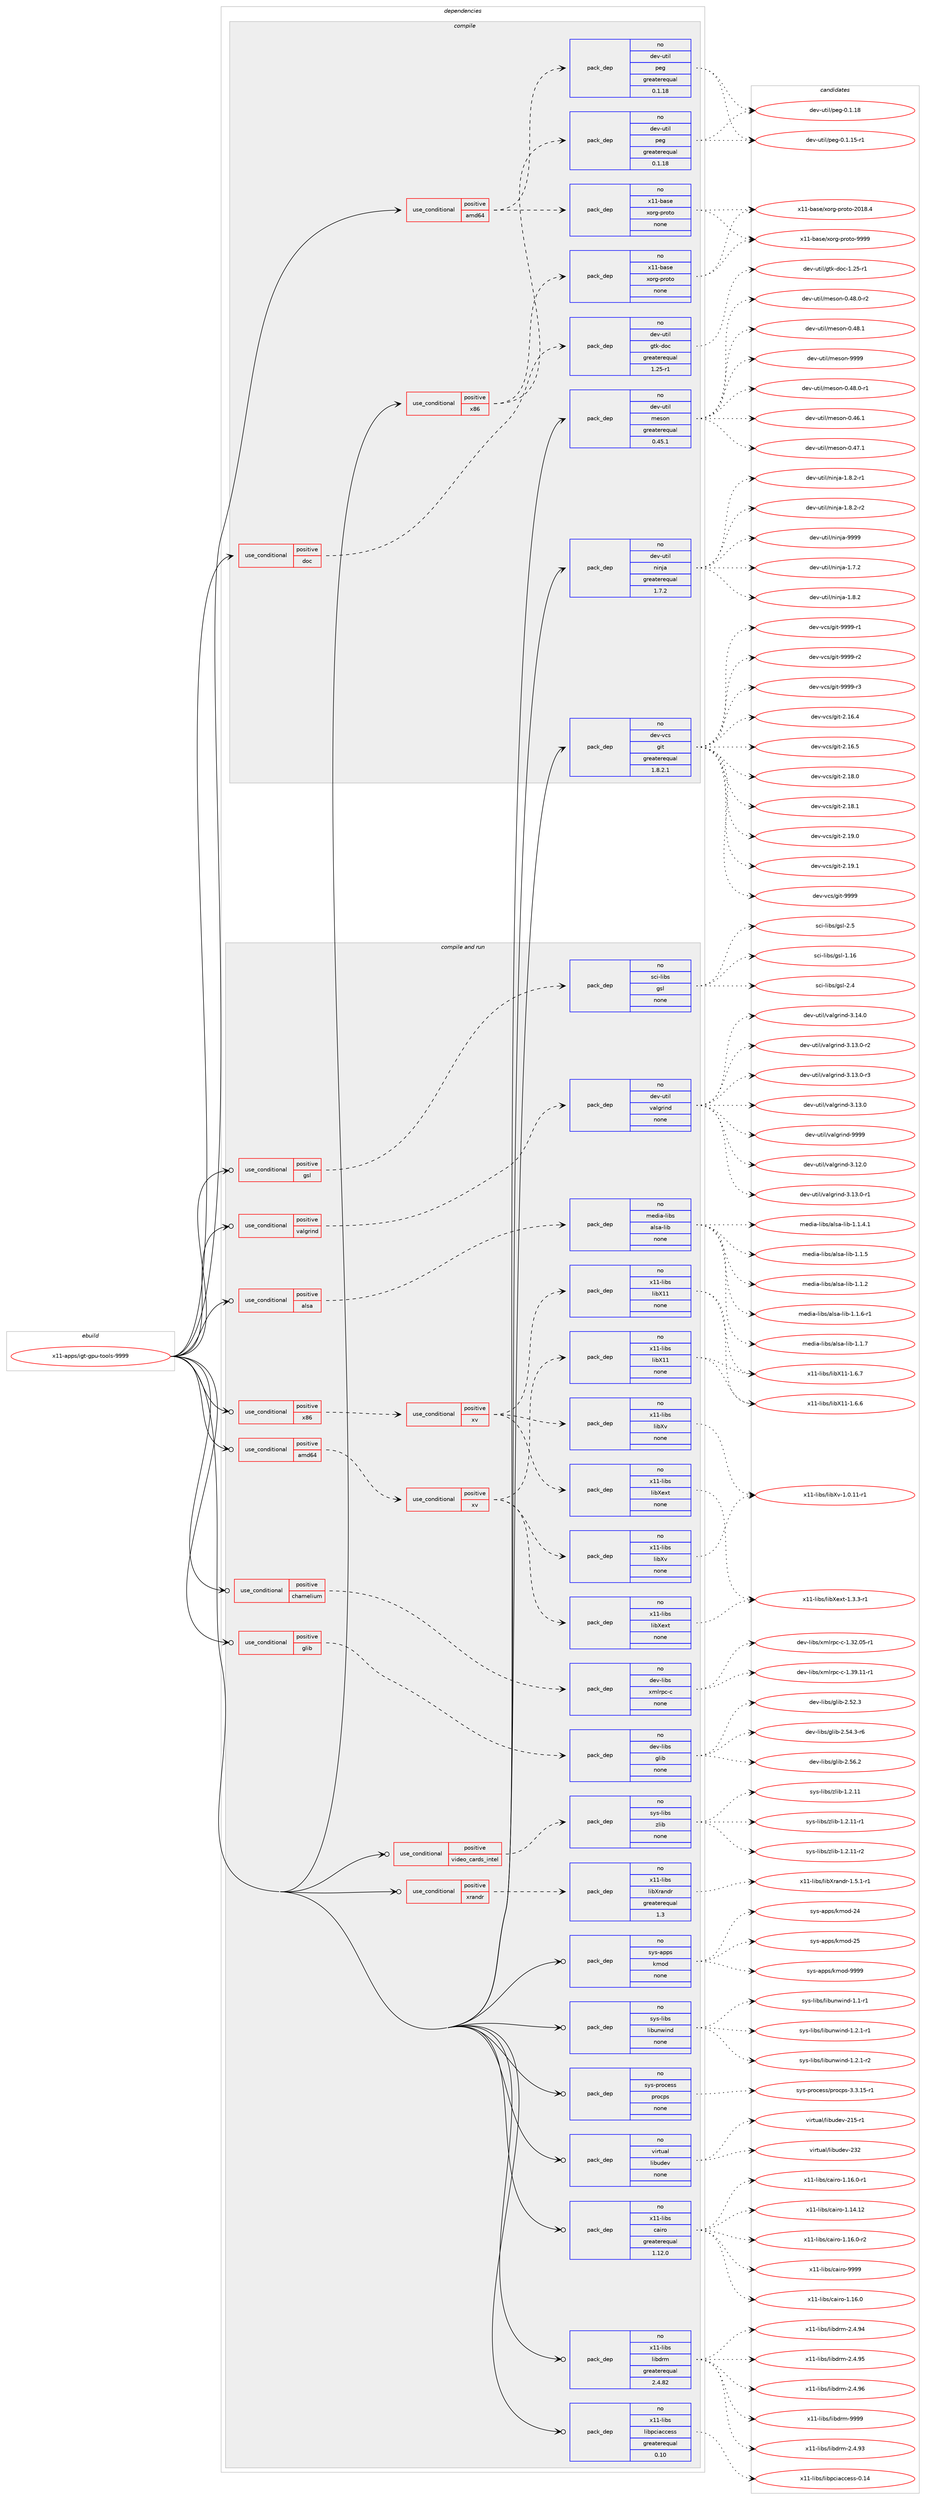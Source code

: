 digraph prolog {

# *************
# Graph options
# *************

newrank=true;
concentrate=true;
compound=true;
graph [rankdir=LR,fontname=Helvetica,fontsize=10,ranksep=1.5];#, ranksep=2.5, nodesep=0.2];
edge  [arrowhead=vee];
node  [fontname=Helvetica,fontsize=10];

# **********
# The ebuild
# **********

subgraph cluster_leftcol {
color=gray;
rank=same;
label=<<i>ebuild</i>>;
id [label="x11-apps/igt-gpu-tools-9999", color=red, width=4, href="../x11-apps/igt-gpu-tools-9999.svg"];
}

# ****************
# The dependencies
# ****************

subgraph cluster_midcol {
color=gray;
label=<<i>dependencies</i>>;
subgraph cluster_compile {
fillcolor="#eeeeee";
style=filled;
label=<<i>compile</i>>;
subgraph cond1971 {
dependency10007 [label=<<TABLE BORDER="0" CELLBORDER="1" CELLSPACING="0" CELLPADDING="4"><TR><TD ROWSPAN="3" CELLPADDING="10">use_conditional</TD></TR><TR><TD>positive</TD></TR><TR><TD>amd64</TD></TR></TABLE>>, shape=none, color=red];
subgraph pack7802 {
dependency10008 [label=<<TABLE BORDER="0" CELLBORDER="1" CELLSPACING="0" CELLPADDING="4" WIDTH="220"><TR><TD ROWSPAN="6" CELLPADDING="30">pack_dep</TD></TR><TR><TD WIDTH="110">no</TD></TR><TR><TD>x11-base</TD></TR><TR><TD>xorg-proto</TD></TR><TR><TD>none</TD></TR><TR><TD></TD></TR></TABLE>>, shape=none, color=blue];
}
dependency10007:e -> dependency10008:w [weight=20,style="dashed",arrowhead="vee"];
subgraph pack7803 {
dependency10009 [label=<<TABLE BORDER="0" CELLBORDER="1" CELLSPACING="0" CELLPADDING="4" WIDTH="220"><TR><TD ROWSPAN="6" CELLPADDING="30">pack_dep</TD></TR><TR><TD WIDTH="110">no</TD></TR><TR><TD>dev-util</TD></TR><TR><TD>peg</TD></TR><TR><TD>greaterequal</TD></TR><TR><TD>0.1.18</TD></TR></TABLE>>, shape=none, color=blue];
}
dependency10007:e -> dependency10009:w [weight=20,style="dashed",arrowhead="vee"];
}
id:e -> dependency10007:w [weight=20,style="solid",arrowhead="vee"];
subgraph cond1972 {
dependency10010 [label=<<TABLE BORDER="0" CELLBORDER="1" CELLSPACING="0" CELLPADDING="4"><TR><TD ROWSPAN="3" CELLPADDING="10">use_conditional</TD></TR><TR><TD>positive</TD></TR><TR><TD>doc</TD></TR></TABLE>>, shape=none, color=red];
subgraph pack7804 {
dependency10011 [label=<<TABLE BORDER="0" CELLBORDER="1" CELLSPACING="0" CELLPADDING="4" WIDTH="220"><TR><TD ROWSPAN="6" CELLPADDING="30">pack_dep</TD></TR><TR><TD WIDTH="110">no</TD></TR><TR><TD>dev-util</TD></TR><TR><TD>gtk-doc</TD></TR><TR><TD>greaterequal</TD></TR><TR><TD>1.25-r1</TD></TR></TABLE>>, shape=none, color=blue];
}
dependency10010:e -> dependency10011:w [weight=20,style="dashed",arrowhead="vee"];
}
id:e -> dependency10010:w [weight=20,style="solid",arrowhead="vee"];
subgraph cond1973 {
dependency10012 [label=<<TABLE BORDER="0" CELLBORDER="1" CELLSPACING="0" CELLPADDING="4"><TR><TD ROWSPAN="3" CELLPADDING="10">use_conditional</TD></TR><TR><TD>positive</TD></TR><TR><TD>x86</TD></TR></TABLE>>, shape=none, color=red];
subgraph pack7805 {
dependency10013 [label=<<TABLE BORDER="0" CELLBORDER="1" CELLSPACING="0" CELLPADDING="4" WIDTH="220"><TR><TD ROWSPAN="6" CELLPADDING="30">pack_dep</TD></TR><TR><TD WIDTH="110">no</TD></TR><TR><TD>x11-base</TD></TR><TR><TD>xorg-proto</TD></TR><TR><TD>none</TD></TR><TR><TD></TD></TR></TABLE>>, shape=none, color=blue];
}
dependency10012:e -> dependency10013:w [weight=20,style="dashed",arrowhead="vee"];
subgraph pack7806 {
dependency10014 [label=<<TABLE BORDER="0" CELLBORDER="1" CELLSPACING="0" CELLPADDING="4" WIDTH="220"><TR><TD ROWSPAN="6" CELLPADDING="30">pack_dep</TD></TR><TR><TD WIDTH="110">no</TD></TR><TR><TD>dev-util</TD></TR><TR><TD>peg</TD></TR><TR><TD>greaterequal</TD></TR><TR><TD>0.1.18</TD></TR></TABLE>>, shape=none, color=blue];
}
dependency10012:e -> dependency10014:w [weight=20,style="dashed",arrowhead="vee"];
}
id:e -> dependency10012:w [weight=20,style="solid",arrowhead="vee"];
subgraph pack7807 {
dependency10015 [label=<<TABLE BORDER="0" CELLBORDER="1" CELLSPACING="0" CELLPADDING="4" WIDTH="220"><TR><TD ROWSPAN="6" CELLPADDING="30">pack_dep</TD></TR><TR><TD WIDTH="110">no</TD></TR><TR><TD>dev-util</TD></TR><TR><TD>meson</TD></TR><TR><TD>greaterequal</TD></TR><TR><TD>0.45.1</TD></TR></TABLE>>, shape=none, color=blue];
}
id:e -> dependency10015:w [weight=20,style="solid",arrowhead="vee"];
subgraph pack7808 {
dependency10016 [label=<<TABLE BORDER="0" CELLBORDER="1" CELLSPACING="0" CELLPADDING="4" WIDTH="220"><TR><TD ROWSPAN="6" CELLPADDING="30">pack_dep</TD></TR><TR><TD WIDTH="110">no</TD></TR><TR><TD>dev-util</TD></TR><TR><TD>ninja</TD></TR><TR><TD>greaterequal</TD></TR><TR><TD>1.7.2</TD></TR></TABLE>>, shape=none, color=blue];
}
id:e -> dependency10016:w [weight=20,style="solid",arrowhead="vee"];
subgraph pack7809 {
dependency10017 [label=<<TABLE BORDER="0" CELLBORDER="1" CELLSPACING="0" CELLPADDING="4" WIDTH="220"><TR><TD ROWSPAN="6" CELLPADDING="30">pack_dep</TD></TR><TR><TD WIDTH="110">no</TD></TR><TR><TD>dev-vcs</TD></TR><TR><TD>git</TD></TR><TR><TD>greaterequal</TD></TR><TR><TD>1.8.2.1</TD></TR></TABLE>>, shape=none, color=blue];
}
id:e -> dependency10017:w [weight=20,style="solid",arrowhead="vee"];
}
subgraph cluster_compileandrun {
fillcolor="#eeeeee";
style=filled;
label=<<i>compile and run</i>>;
subgraph cond1974 {
dependency10018 [label=<<TABLE BORDER="0" CELLBORDER="1" CELLSPACING="0" CELLPADDING="4"><TR><TD ROWSPAN="3" CELLPADDING="10">use_conditional</TD></TR><TR><TD>positive</TD></TR><TR><TD>alsa</TD></TR></TABLE>>, shape=none, color=red];
subgraph pack7810 {
dependency10019 [label=<<TABLE BORDER="0" CELLBORDER="1" CELLSPACING="0" CELLPADDING="4" WIDTH="220"><TR><TD ROWSPAN="6" CELLPADDING="30">pack_dep</TD></TR><TR><TD WIDTH="110">no</TD></TR><TR><TD>media-libs</TD></TR><TR><TD>alsa-lib</TD></TR><TR><TD>none</TD></TR><TR><TD></TD></TR></TABLE>>, shape=none, color=blue];
}
dependency10018:e -> dependency10019:w [weight=20,style="dashed",arrowhead="vee"];
}
id:e -> dependency10018:w [weight=20,style="solid",arrowhead="odotvee"];
subgraph cond1975 {
dependency10020 [label=<<TABLE BORDER="0" CELLBORDER="1" CELLSPACING="0" CELLPADDING="4"><TR><TD ROWSPAN="3" CELLPADDING="10">use_conditional</TD></TR><TR><TD>positive</TD></TR><TR><TD>amd64</TD></TR></TABLE>>, shape=none, color=red];
subgraph cond1976 {
dependency10021 [label=<<TABLE BORDER="0" CELLBORDER="1" CELLSPACING="0" CELLPADDING="4"><TR><TD ROWSPAN="3" CELLPADDING="10">use_conditional</TD></TR><TR><TD>positive</TD></TR><TR><TD>xv</TD></TR></TABLE>>, shape=none, color=red];
subgraph pack7811 {
dependency10022 [label=<<TABLE BORDER="0" CELLBORDER="1" CELLSPACING="0" CELLPADDING="4" WIDTH="220"><TR><TD ROWSPAN="6" CELLPADDING="30">pack_dep</TD></TR><TR><TD WIDTH="110">no</TD></TR><TR><TD>x11-libs</TD></TR><TR><TD>libX11</TD></TR><TR><TD>none</TD></TR><TR><TD></TD></TR></TABLE>>, shape=none, color=blue];
}
dependency10021:e -> dependency10022:w [weight=20,style="dashed",arrowhead="vee"];
subgraph pack7812 {
dependency10023 [label=<<TABLE BORDER="0" CELLBORDER="1" CELLSPACING="0" CELLPADDING="4" WIDTH="220"><TR><TD ROWSPAN="6" CELLPADDING="30">pack_dep</TD></TR><TR><TD WIDTH="110">no</TD></TR><TR><TD>x11-libs</TD></TR><TR><TD>libXext</TD></TR><TR><TD>none</TD></TR><TR><TD></TD></TR></TABLE>>, shape=none, color=blue];
}
dependency10021:e -> dependency10023:w [weight=20,style="dashed",arrowhead="vee"];
subgraph pack7813 {
dependency10024 [label=<<TABLE BORDER="0" CELLBORDER="1" CELLSPACING="0" CELLPADDING="4" WIDTH="220"><TR><TD ROWSPAN="6" CELLPADDING="30">pack_dep</TD></TR><TR><TD WIDTH="110">no</TD></TR><TR><TD>x11-libs</TD></TR><TR><TD>libXv</TD></TR><TR><TD>none</TD></TR><TR><TD></TD></TR></TABLE>>, shape=none, color=blue];
}
dependency10021:e -> dependency10024:w [weight=20,style="dashed",arrowhead="vee"];
}
dependency10020:e -> dependency10021:w [weight=20,style="dashed",arrowhead="vee"];
}
id:e -> dependency10020:w [weight=20,style="solid",arrowhead="odotvee"];
subgraph cond1977 {
dependency10025 [label=<<TABLE BORDER="0" CELLBORDER="1" CELLSPACING="0" CELLPADDING="4"><TR><TD ROWSPAN="3" CELLPADDING="10">use_conditional</TD></TR><TR><TD>positive</TD></TR><TR><TD>chamelium</TD></TR></TABLE>>, shape=none, color=red];
subgraph pack7814 {
dependency10026 [label=<<TABLE BORDER="0" CELLBORDER="1" CELLSPACING="0" CELLPADDING="4" WIDTH="220"><TR><TD ROWSPAN="6" CELLPADDING="30">pack_dep</TD></TR><TR><TD WIDTH="110">no</TD></TR><TR><TD>dev-libs</TD></TR><TR><TD>xmlrpc-c</TD></TR><TR><TD>none</TD></TR><TR><TD></TD></TR></TABLE>>, shape=none, color=blue];
}
dependency10025:e -> dependency10026:w [weight=20,style="dashed",arrowhead="vee"];
}
id:e -> dependency10025:w [weight=20,style="solid",arrowhead="odotvee"];
subgraph cond1978 {
dependency10027 [label=<<TABLE BORDER="0" CELLBORDER="1" CELLSPACING="0" CELLPADDING="4"><TR><TD ROWSPAN="3" CELLPADDING="10">use_conditional</TD></TR><TR><TD>positive</TD></TR><TR><TD>glib</TD></TR></TABLE>>, shape=none, color=red];
subgraph pack7815 {
dependency10028 [label=<<TABLE BORDER="0" CELLBORDER="1" CELLSPACING="0" CELLPADDING="4" WIDTH="220"><TR><TD ROWSPAN="6" CELLPADDING="30">pack_dep</TD></TR><TR><TD WIDTH="110">no</TD></TR><TR><TD>dev-libs</TD></TR><TR><TD>glib</TD></TR><TR><TD>none</TD></TR><TR><TD></TD></TR></TABLE>>, shape=none, color=blue];
}
dependency10027:e -> dependency10028:w [weight=20,style="dashed",arrowhead="vee"];
}
id:e -> dependency10027:w [weight=20,style="solid",arrowhead="odotvee"];
subgraph cond1979 {
dependency10029 [label=<<TABLE BORDER="0" CELLBORDER="1" CELLSPACING="0" CELLPADDING="4"><TR><TD ROWSPAN="3" CELLPADDING="10">use_conditional</TD></TR><TR><TD>positive</TD></TR><TR><TD>gsl</TD></TR></TABLE>>, shape=none, color=red];
subgraph pack7816 {
dependency10030 [label=<<TABLE BORDER="0" CELLBORDER="1" CELLSPACING="0" CELLPADDING="4" WIDTH="220"><TR><TD ROWSPAN="6" CELLPADDING="30">pack_dep</TD></TR><TR><TD WIDTH="110">no</TD></TR><TR><TD>sci-libs</TD></TR><TR><TD>gsl</TD></TR><TR><TD>none</TD></TR><TR><TD></TD></TR></TABLE>>, shape=none, color=blue];
}
dependency10029:e -> dependency10030:w [weight=20,style="dashed",arrowhead="vee"];
}
id:e -> dependency10029:w [weight=20,style="solid",arrowhead="odotvee"];
subgraph cond1980 {
dependency10031 [label=<<TABLE BORDER="0" CELLBORDER="1" CELLSPACING="0" CELLPADDING="4"><TR><TD ROWSPAN="3" CELLPADDING="10">use_conditional</TD></TR><TR><TD>positive</TD></TR><TR><TD>valgrind</TD></TR></TABLE>>, shape=none, color=red];
subgraph pack7817 {
dependency10032 [label=<<TABLE BORDER="0" CELLBORDER="1" CELLSPACING="0" CELLPADDING="4" WIDTH="220"><TR><TD ROWSPAN="6" CELLPADDING="30">pack_dep</TD></TR><TR><TD WIDTH="110">no</TD></TR><TR><TD>dev-util</TD></TR><TR><TD>valgrind</TD></TR><TR><TD>none</TD></TR><TR><TD></TD></TR></TABLE>>, shape=none, color=blue];
}
dependency10031:e -> dependency10032:w [weight=20,style="dashed",arrowhead="vee"];
}
id:e -> dependency10031:w [weight=20,style="solid",arrowhead="odotvee"];
subgraph cond1981 {
dependency10033 [label=<<TABLE BORDER="0" CELLBORDER="1" CELLSPACING="0" CELLPADDING="4"><TR><TD ROWSPAN="3" CELLPADDING="10">use_conditional</TD></TR><TR><TD>positive</TD></TR><TR><TD>video_cards_intel</TD></TR></TABLE>>, shape=none, color=red];
subgraph pack7818 {
dependency10034 [label=<<TABLE BORDER="0" CELLBORDER="1" CELLSPACING="0" CELLPADDING="4" WIDTH="220"><TR><TD ROWSPAN="6" CELLPADDING="30">pack_dep</TD></TR><TR><TD WIDTH="110">no</TD></TR><TR><TD>sys-libs</TD></TR><TR><TD>zlib</TD></TR><TR><TD>none</TD></TR><TR><TD></TD></TR></TABLE>>, shape=none, color=blue];
}
dependency10033:e -> dependency10034:w [weight=20,style="dashed",arrowhead="vee"];
}
id:e -> dependency10033:w [weight=20,style="solid",arrowhead="odotvee"];
subgraph cond1982 {
dependency10035 [label=<<TABLE BORDER="0" CELLBORDER="1" CELLSPACING="0" CELLPADDING="4"><TR><TD ROWSPAN="3" CELLPADDING="10">use_conditional</TD></TR><TR><TD>positive</TD></TR><TR><TD>x86</TD></TR></TABLE>>, shape=none, color=red];
subgraph cond1983 {
dependency10036 [label=<<TABLE BORDER="0" CELLBORDER="1" CELLSPACING="0" CELLPADDING="4"><TR><TD ROWSPAN="3" CELLPADDING="10">use_conditional</TD></TR><TR><TD>positive</TD></TR><TR><TD>xv</TD></TR></TABLE>>, shape=none, color=red];
subgraph pack7819 {
dependency10037 [label=<<TABLE BORDER="0" CELLBORDER="1" CELLSPACING="0" CELLPADDING="4" WIDTH="220"><TR><TD ROWSPAN="6" CELLPADDING="30">pack_dep</TD></TR><TR><TD WIDTH="110">no</TD></TR><TR><TD>x11-libs</TD></TR><TR><TD>libX11</TD></TR><TR><TD>none</TD></TR><TR><TD></TD></TR></TABLE>>, shape=none, color=blue];
}
dependency10036:e -> dependency10037:w [weight=20,style="dashed",arrowhead="vee"];
subgraph pack7820 {
dependency10038 [label=<<TABLE BORDER="0" CELLBORDER="1" CELLSPACING="0" CELLPADDING="4" WIDTH="220"><TR><TD ROWSPAN="6" CELLPADDING="30">pack_dep</TD></TR><TR><TD WIDTH="110">no</TD></TR><TR><TD>x11-libs</TD></TR><TR><TD>libXext</TD></TR><TR><TD>none</TD></TR><TR><TD></TD></TR></TABLE>>, shape=none, color=blue];
}
dependency10036:e -> dependency10038:w [weight=20,style="dashed",arrowhead="vee"];
subgraph pack7821 {
dependency10039 [label=<<TABLE BORDER="0" CELLBORDER="1" CELLSPACING="0" CELLPADDING="4" WIDTH="220"><TR><TD ROWSPAN="6" CELLPADDING="30">pack_dep</TD></TR><TR><TD WIDTH="110">no</TD></TR><TR><TD>x11-libs</TD></TR><TR><TD>libXv</TD></TR><TR><TD>none</TD></TR><TR><TD></TD></TR></TABLE>>, shape=none, color=blue];
}
dependency10036:e -> dependency10039:w [weight=20,style="dashed",arrowhead="vee"];
}
dependency10035:e -> dependency10036:w [weight=20,style="dashed",arrowhead="vee"];
}
id:e -> dependency10035:w [weight=20,style="solid",arrowhead="odotvee"];
subgraph cond1984 {
dependency10040 [label=<<TABLE BORDER="0" CELLBORDER="1" CELLSPACING="0" CELLPADDING="4"><TR><TD ROWSPAN="3" CELLPADDING="10">use_conditional</TD></TR><TR><TD>positive</TD></TR><TR><TD>xrandr</TD></TR></TABLE>>, shape=none, color=red];
subgraph pack7822 {
dependency10041 [label=<<TABLE BORDER="0" CELLBORDER="1" CELLSPACING="0" CELLPADDING="4" WIDTH="220"><TR><TD ROWSPAN="6" CELLPADDING="30">pack_dep</TD></TR><TR><TD WIDTH="110">no</TD></TR><TR><TD>x11-libs</TD></TR><TR><TD>libXrandr</TD></TR><TR><TD>greaterequal</TD></TR><TR><TD>1.3</TD></TR></TABLE>>, shape=none, color=blue];
}
dependency10040:e -> dependency10041:w [weight=20,style="dashed",arrowhead="vee"];
}
id:e -> dependency10040:w [weight=20,style="solid",arrowhead="odotvee"];
subgraph pack7823 {
dependency10042 [label=<<TABLE BORDER="0" CELLBORDER="1" CELLSPACING="0" CELLPADDING="4" WIDTH="220"><TR><TD ROWSPAN="6" CELLPADDING="30">pack_dep</TD></TR><TR><TD WIDTH="110">no</TD></TR><TR><TD>sys-apps</TD></TR><TR><TD>kmod</TD></TR><TR><TD>none</TD></TR><TR><TD></TD></TR></TABLE>>, shape=none, color=blue];
}
id:e -> dependency10042:w [weight=20,style="solid",arrowhead="odotvee"];
subgraph pack7824 {
dependency10043 [label=<<TABLE BORDER="0" CELLBORDER="1" CELLSPACING="0" CELLPADDING="4" WIDTH="220"><TR><TD ROWSPAN="6" CELLPADDING="30">pack_dep</TD></TR><TR><TD WIDTH="110">no</TD></TR><TR><TD>sys-libs</TD></TR><TR><TD>libunwind</TD></TR><TR><TD>none</TD></TR><TR><TD></TD></TR></TABLE>>, shape=none, color=blue];
}
id:e -> dependency10043:w [weight=20,style="solid",arrowhead="odotvee"];
subgraph pack7825 {
dependency10044 [label=<<TABLE BORDER="0" CELLBORDER="1" CELLSPACING="0" CELLPADDING="4" WIDTH="220"><TR><TD ROWSPAN="6" CELLPADDING="30">pack_dep</TD></TR><TR><TD WIDTH="110">no</TD></TR><TR><TD>sys-process</TD></TR><TR><TD>procps</TD></TR><TR><TD>none</TD></TR><TR><TD></TD></TR></TABLE>>, shape=none, color=blue];
}
id:e -> dependency10044:w [weight=20,style="solid",arrowhead="odotvee"];
subgraph pack7826 {
dependency10045 [label=<<TABLE BORDER="0" CELLBORDER="1" CELLSPACING="0" CELLPADDING="4" WIDTH="220"><TR><TD ROWSPAN="6" CELLPADDING="30">pack_dep</TD></TR><TR><TD WIDTH="110">no</TD></TR><TR><TD>virtual</TD></TR><TR><TD>libudev</TD></TR><TR><TD>none</TD></TR><TR><TD></TD></TR></TABLE>>, shape=none, color=blue];
}
id:e -> dependency10045:w [weight=20,style="solid",arrowhead="odotvee"];
subgraph pack7827 {
dependency10046 [label=<<TABLE BORDER="0" CELLBORDER="1" CELLSPACING="0" CELLPADDING="4" WIDTH="220"><TR><TD ROWSPAN="6" CELLPADDING="30">pack_dep</TD></TR><TR><TD WIDTH="110">no</TD></TR><TR><TD>x11-libs</TD></TR><TR><TD>cairo</TD></TR><TR><TD>greaterequal</TD></TR><TR><TD>1.12.0</TD></TR></TABLE>>, shape=none, color=blue];
}
id:e -> dependency10046:w [weight=20,style="solid",arrowhead="odotvee"];
subgraph pack7828 {
dependency10047 [label=<<TABLE BORDER="0" CELLBORDER="1" CELLSPACING="0" CELLPADDING="4" WIDTH="220"><TR><TD ROWSPAN="6" CELLPADDING="30">pack_dep</TD></TR><TR><TD WIDTH="110">no</TD></TR><TR><TD>x11-libs</TD></TR><TR><TD>libdrm</TD></TR><TR><TD>greaterequal</TD></TR><TR><TD>2.4.82</TD></TR></TABLE>>, shape=none, color=blue];
}
id:e -> dependency10047:w [weight=20,style="solid",arrowhead="odotvee"];
subgraph pack7829 {
dependency10048 [label=<<TABLE BORDER="0" CELLBORDER="1" CELLSPACING="0" CELLPADDING="4" WIDTH="220"><TR><TD ROWSPAN="6" CELLPADDING="30">pack_dep</TD></TR><TR><TD WIDTH="110">no</TD></TR><TR><TD>x11-libs</TD></TR><TR><TD>libpciaccess</TD></TR><TR><TD>greaterequal</TD></TR><TR><TD>0.10</TD></TR></TABLE>>, shape=none, color=blue];
}
id:e -> dependency10048:w [weight=20,style="solid",arrowhead="odotvee"];
}
subgraph cluster_run {
fillcolor="#eeeeee";
style=filled;
label=<<i>run</i>>;
}
}

# **************
# The candidates
# **************

subgraph cluster_choices {
rank=same;
color=gray;
label=<<i>candidates</i>>;

subgraph choice7802 {
color=black;
nodesep=1;
choice1204949459897115101471201111141034511211411111611145504849564652 [label="x11-base/xorg-proto-2018.4", color=red, width=4,href="../x11-base/xorg-proto-2018.4.svg"];
choice120494945989711510147120111114103451121141111161114557575757 [label="x11-base/xorg-proto-9999", color=red, width=4,href="../x11-base/xorg-proto-9999.svg"];
dependency10008:e -> choice1204949459897115101471201111141034511211411111611145504849564652:w [style=dotted,weight="100"];
dependency10008:e -> choice120494945989711510147120111114103451121141111161114557575757:w [style=dotted,weight="100"];
}
subgraph choice7803 {
color=black;
nodesep=1;
choice1001011184511711610510847112101103454846494649534511449 [label="dev-util/peg-0.1.15-r1", color=red, width=4,href="../dev-util/peg-0.1.15-r1.svg"];
choice100101118451171161051084711210110345484649464956 [label="dev-util/peg-0.1.18", color=red, width=4,href="../dev-util/peg-0.1.18.svg"];
dependency10009:e -> choice1001011184511711610510847112101103454846494649534511449:w [style=dotted,weight="100"];
dependency10009:e -> choice100101118451171161051084711210110345484649464956:w [style=dotted,weight="100"];
}
subgraph choice7804 {
color=black;
nodesep=1;
choice1001011184511711610510847103116107451001119945494650534511449 [label="dev-util/gtk-doc-1.25-r1", color=red, width=4,href="../dev-util/gtk-doc-1.25-r1.svg"];
dependency10011:e -> choice1001011184511711610510847103116107451001119945494650534511449:w [style=dotted,weight="100"];
}
subgraph choice7805 {
color=black;
nodesep=1;
choice1204949459897115101471201111141034511211411111611145504849564652 [label="x11-base/xorg-proto-2018.4", color=red, width=4,href="../x11-base/xorg-proto-2018.4.svg"];
choice120494945989711510147120111114103451121141111161114557575757 [label="x11-base/xorg-proto-9999", color=red, width=4,href="../x11-base/xorg-proto-9999.svg"];
dependency10013:e -> choice1204949459897115101471201111141034511211411111611145504849564652:w [style=dotted,weight="100"];
dependency10013:e -> choice120494945989711510147120111114103451121141111161114557575757:w [style=dotted,weight="100"];
}
subgraph choice7806 {
color=black;
nodesep=1;
choice1001011184511711610510847112101103454846494649534511449 [label="dev-util/peg-0.1.15-r1", color=red, width=4,href="../dev-util/peg-0.1.15-r1.svg"];
choice100101118451171161051084711210110345484649464956 [label="dev-util/peg-0.1.18", color=red, width=4,href="../dev-util/peg-0.1.18.svg"];
dependency10014:e -> choice1001011184511711610510847112101103454846494649534511449:w [style=dotted,weight="100"];
dependency10014:e -> choice100101118451171161051084711210110345484649464956:w [style=dotted,weight="100"];
}
subgraph choice7807 {
color=black;
nodesep=1;
choice1001011184511711610510847109101115111110454846525646484511449 [label="dev-util/meson-0.48.0-r1", color=red, width=4,href="../dev-util/meson-0.48.0-r1.svg"];
choice100101118451171161051084710910111511111045484652544649 [label="dev-util/meson-0.46.1", color=red, width=4,href="../dev-util/meson-0.46.1.svg"];
choice100101118451171161051084710910111511111045484652554649 [label="dev-util/meson-0.47.1", color=red, width=4,href="../dev-util/meson-0.47.1.svg"];
choice1001011184511711610510847109101115111110454846525646484511450 [label="dev-util/meson-0.48.0-r2", color=red, width=4,href="../dev-util/meson-0.48.0-r2.svg"];
choice100101118451171161051084710910111511111045484652564649 [label="dev-util/meson-0.48.1", color=red, width=4,href="../dev-util/meson-0.48.1.svg"];
choice10010111845117116105108471091011151111104557575757 [label="dev-util/meson-9999", color=red, width=4,href="../dev-util/meson-9999.svg"];
dependency10015:e -> choice1001011184511711610510847109101115111110454846525646484511449:w [style=dotted,weight="100"];
dependency10015:e -> choice100101118451171161051084710910111511111045484652544649:w [style=dotted,weight="100"];
dependency10015:e -> choice100101118451171161051084710910111511111045484652554649:w [style=dotted,weight="100"];
dependency10015:e -> choice1001011184511711610510847109101115111110454846525646484511450:w [style=dotted,weight="100"];
dependency10015:e -> choice100101118451171161051084710910111511111045484652564649:w [style=dotted,weight="100"];
dependency10015:e -> choice10010111845117116105108471091011151111104557575757:w [style=dotted,weight="100"];
}
subgraph choice7808 {
color=black;
nodesep=1;
choice100101118451171161051084711010511010697454946554650 [label="dev-util/ninja-1.7.2", color=red, width=4,href="../dev-util/ninja-1.7.2.svg"];
choice100101118451171161051084711010511010697454946564650 [label="dev-util/ninja-1.8.2", color=red, width=4,href="../dev-util/ninja-1.8.2.svg"];
choice1001011184511711610510847110105110106974549465646504511449 [label="dev-util/ninja-1.8.2-r1", color=red, width=4,href="../dev-util/ninja-1.8.2-r1.svg"];
choice1001011184511711610510847110105110106974549465646504511450 [label="dev-util/ninja-1.8.2-r2", color=red, width=4,href="../dev-util/ninja-1.8.2-r2.svg"];
choice1001011184511711610510847110105110106974557575757 [label="dev-util/ninja-9999", color=red, width=4,href="../dev-util/ninja-9999.svg"];
dependency10016:e -> choice100101118451171161051084711010511010697454946554650:w [style=dotted,weight="100"];
dependency10016:e -> choice100101118451171161051084711010511010697454946564650:w [style=dotted,weight="100"];
dependency10016:e -> choice1001011184511711610510847110105110106974549465646504511449:w [style=dotted,weight="100"];
dependency10016:e -> choice1001011184511711610510847110105110106974549465646504511450:w [style=dotted,weight="100"];
dependency10016:e -> choice1001011184511711610510847110105110106974557575757:w [style=dotted,weight="100"];
}
subgraph choice7809 {
color=black;
nodesep=1;
choice10010111845118991154710310511645504649544652 [label="dev-vcs/git-2.16.4", color=red, width=4,href="../dev-vcs/git-2.16.4.svg"];
choice10010111845118991154710310511645504649544653 [label="dev-vcs/git-2.16.5", color=red, width=4,href="../dev-vcs/git-2.16.5.svg"];
choice10010111845118991154710310511645504649564648 [label="dev-vcs/git-2.18.0", color=red, width=4,href="../dev-vcs/git-2.18.0.svg"];
choice10010111845118991154710310511645504649564649 [label="dev-vcs/git-2.18.1", color=red, width=4,href="../dev-vcs/git-2.18.1.svg"];
choice10010111845118991154710310511645504649574648 [label="dev-vcs/git-2.19.0", color=red, width=4,href="../dev-vcs/git-2.19.0.svg"];
choice10010111845118991154710310511645504649574649 [label="dev-vcs/git-2.19.1", color=red, width=4,href="../dev-vcs/git-2.19.1.svg"];
choice1001011184511899115471031051164557575757 [label="dev-vcs/git-9999", color=red, width=4,href="../dev-vcs/git-9999.svg"];
choice10010111845118991154710310511645575757574511449 [label="dev-vcs/git-9999-r1", color=red, width=4,href="../dev-vcs/git-9999-r1.svg"];
choice10010111845118991154710310511645575757574511450 [label="dev-vcs/git-9999-r2", color=red, width=4,href="../dev-vcs/git-9999-r2.svg"];
choice10010111845118991154710310511645575757574511451 [label="dev-vcs/git-9999-r3", color=red, width=4,href="../dev-vcs/git-9999-r3.svg"];
dependency10017:e -> choice10010111845118991154710310511645504649544652:w [style=dotted,weight="100"];
dependency10017:e -> choice10010111845118991154710310511645504649544653:w [style=dotted,weight="100"];
dependency10017:e -> choice10010111845118991154710310511645504649564648:w [style=dotted,weight="100"];
dependency10017:e -> choice10010111845118991154710310511645504649564649:w [style=dotted,weight="100"];
dependency10017:e -> choice10010111845118991154710310511645504649574648:w [style=dotted,weight="100"];
dependency10017:e -> choice10010111845118991154710310511645504649574649:w [style=dotted,weight="100"];
dependency10017:e -> choice1001011184511899115471031051164557575757:w [style=dotted,weight="100"];
dependency10017:e -> choice10010111845118991154710310511645575757574511449:w [style=dotted,weight="100"];
dependency10017:e -> choice10010111845118991154710310511645575757574511450:w [style=dotted,weight="100"];
dependency10017:e -> choice10010111845118991154710310511645575757574511451:w [style=dotted,weight="100"];
}
subgraph choice7810 {
color=black;
nodesep=1;
choice10910110010597451081059811547971081159745108105984549464946524649 [label="media-libs/alsa-lib-1.1.4.1", color=red, width=4,href="../media-libs/alsa-lib-1.1.4.1.svg"];
choice1091011001059745108105981154797108115974510810598454946494653 [label="media-libs/alsa-lib-1.1.5", color=red, width=4,href="../media-libs/alsa-lib-1.1.5.svg"];
choice1091011001059745108105981154797108115974510810598454946494650 [label="media-libs/alsa-lib-1.1.2", color=red, width=4,href="../media-libs/alsa-lib-1.1.2.svg"];
choice10910110010597451081059811547971081159745108105984549464946544511449 [label="media-libs/alsa-lib-1.1.6-r1", color=red, width=4,href="../media-libs/alsa-lib-1.1.6-r1.svg"];
choice1091011001059745108105981154797108115974510810598454946494655 [label="media-libs/alsa-lib-1.1.7", color=red, width=4,href="../media-libs/alsa-lib-1.1.7.svg"];
dependency10019:e -> choice10910110010597451081059811547971081159745108105984549464946524649:w [style=dotted,weight="100"];
dependency10019:e -> choice1091011001059745108105981154797108115974510810598454946494653:w [style=dotted,weight="100"];
dependency10019:e -> choice1091011001059745108105981154797108115974510810598454946494650:w [style=dotted,weight="100"];
dependency10019:e -> choice10910110010597451081059811547971081159745108105984549464946544511449:w [style=dotted,weight="100"];
dependency10019:e -> choice1091011001059745108105981154797108115974510810598454946494655:w [style=dotted,weight="100"];
}
subgraph choice7811 {
color=black;
nodesep=1;
choice120494945108105981154710810598884949454946544654 [label="x11-libs/libX11-1.6.6", color=red, width=4,href="../x11-libs/libX11-1.6.6.svg"];
choice120494945108105981154710810598884949454946544655 [label="x11-libs/libX11-1.6.7", color=red, width=4,href="../x11-libs/libX11-1.6.7.svg"];
dependency10022:e -> choice120494945108105981154710810598884949454946544654:w [style=dotted,weight="100"];
dependency10022:e -> choice120494945108105981154710810598884949454946544655:w [style=dotted,weight="100"];
}
subgraph choice7812 {
color=black;
nodesep=1;
choice120494945108105981154710810598881011201164549465146514511449 [label="x11-libs/libXext-1.3.3-r1", color=red, width=4,href="../x11-libs/libXext-1.3.3-r1.svg"];
dependency10023:e -> choice120494945108105981154710810598881011201164549465146514511449:w [style=dotted,weight="100"];
}
subgraph choice7813 {
color=black;
nodesep=1;
choice12049494510810598115471081059888118454946484649494511449 [label="x11-libs/libXv-1.0.11-r1", color=red, width=4,href="../x11-libs/libXv-1.0.11-r1.svg"];
dependency10024:e -> choice12049494510810598115471081059888118454946484649494511449:w [style=dotted,weight="100"];
}
subgraph choice7814 {
color=black;
nodesep=1;
choice10010111845108105981154712010910811411299459945494651504648534511449 [label="dev-libs/xmlrpc-c-1.32.05-r1", color=red, width=4,href="../dev-libs/xmlrpc-c-1.32.05-r1.svg"];
choice10010111845108105981154712010910811411299459945494651574649494511449 [label="dev-libs/xmlrpc-c-1.39.11-r1", color=red, width=4,href="../dev-libs/xmlrpc-c-1.39.11-r1.svg"];
dependency10026:e -> choice10010111845108105981154712010910811411299459945494651504648534511449:w [style=dotted,weight="100"];
dependency10026:e -> choice10010111845108105981154712010910811411299459945494651574649494511449:w [style=dotted,weight="100"];
}
subgraph choice7815 {
color=black;
nodesep=1;
choice1001011184510810598115471031081059845504653504651 [label="dev-libs/glib-2.52.3", color=red, width=4,href="../dev-libs/glib-2.52.3.svg"];
choice10010111845108105981154710310810598455046535246514511454 [label="dev-libs/glib-2.54.3-r6", color=red, width=4,href="../dev-libs/glib-2.54.3-r6.svg"];
choice1001011184510810598115471031081059845504653544650 [label="dev-libs/glib-2.56.2", color=red, width=4,href="../dev-libs/glib-2.56.2.svg"];
dependency10028:e -> choice1001011184510810598115471031081059845504653504651:w [style=dotted,weight="100"];
dependency10028:e -> choice10010111845108105981154710310810598455046535246514511454:w [style=dotted,weight="100"];
dependency10028:e -> choice1001011184510810598115471031081059845504653544650:w [style=dotted,weight="100"];
}
subgraph choice7816 {
color=black;
nodesep=1;
choice115991054510810598115471031151084549464954 [label="sci-libs/gsl-1.16", color=red, width=4,href="../sci-libs/gsl-1.16.svg"];
choice1159910545108105981154710311510845504652 [label="sci-libs/gsl-2.4", color=red, width=4,href="../sci-libs/gsl-2.4.svg"];
choice1159910545108105981154710311510845504653 [label="sci-libs/gsl-2.5", color=red, width=4,href="../sci-libs/gsl-2.5.svg"];
dependency10030:e -> choice115991054510810598115471031151084549464954:w [style=dotted,weight="100"];
dependency10030:e -> choice1159910545108105981154710311510845504652:w [style=dotted,weight="100"];
dependency10030:e -> choice1159910545108105981154710311510845504653:w [style=dotted,weight="100"];
}
subgraph choice7817 {
color=black;
nodesep=1;
choice10010111845117116105108471189710810311410511010045514649504648 [label="dev-util/valgrind-3.12.0", color=red, width=4,href="../dev-util/valgrind-3.12.0.svg"];
choice10010111845117116105108471189710810311410511010045514649514648 [label="dev-util/valgrind-3.13.0", color=red, width=4,href="../dev-util/valgrind-3.13.0.svg"];
choice100101118451171161051084711897108103114105110100455146495146484511449 [label="dev-util/valgrind-3.13.0-r1", color=red, width=4,href="../dev-util/valgrind-3.13.0-r1.svg"];
choice100101118451171161051084711897108103114105110100455146495146484511450 [label="dev-util/valgrind-3.13.0-r2", color=red, width=4,href="../dev-util/valgrind-3.13.0-r2.svg"];
choice100101118451171161051084711897108103114105110100455146495146484511451 [label="dev-util/valgrind-3.13.0-r3", color=red, width=4,href="../dev-util/valgrind-3.13.0-r3.svg"];
choice10010111845117116105108471189710810311410511010045514649524648 [label="dev-util/valgrind-3.14.0", color=red, width=4,href="../dev-util/valgrind-3.14.0.svg"];
choice1001011184511711610510847118971081031141051101004557575757 [label="dev-util/valgrind-9999", color=red, width=4,href="../dev-util/valgrind-9999.svg"];
dependency10032:e -> choice10010111845117116105108471189710810311410511010045514649504648:w [style=dotted,weight="100"];
dependency10032:e -> choice10010111845117116105108471189710810311410511010045514649514648:w [style=dotted,weight="100"];
dependency10032:e -> choice100101118451171161051084711897108103114105110100455146495146484511449:w [style=dotted,weight="100"];
dependency10032:e -> choice100101118451171161051084711897108103114105110100455146495146484511450:w [style=dotted,weight="100"];
dependency10032:e -> choice100101118451171161051084711897108103114105110100455146495146484511451:w [style=dotted,weight="100"];
dependency10032:e -> choice10010111845117116105108471189710810311410511010045514649524648:w [style=dotted,weight="100"];
dependency10032:e -> choice1001011184511711610510847118971081031141051101004557575757:w [style=dotted,weight="100"];
}
subgraph choice7818 {
color=black;
nodesep=1;
choice1151211154510810598115471221081059845494650464949 [label="sys-libs/zlib-1.2.11", color=red, width=4,href="../sys-libs/zlib-1.2.11.svg"];
choice11512111545108105981154712210810598454946504649494511449 [label="sys-libs/zlib-1.2.11-r1", color=red, width=4,href="../sys-libs/zlib-1.2.11-r1.svg"];
choice11512111545108105981154712210810598454946504649494511450 [label="sys-libs/zlib-1.2.11-r2", color=red, width=4,href="../sys-libs/zlib-1.2.11-r2.svg"];
dependency10034:e -> choice1151211154510810598115471221081059845494650464949:w [style=dotted,weight="100"];
dependency10034:e -> choice11512111545108105981154712210810598454946504649494511449:w [style=dotted,weight="100"];
dependency10034:e -> choice11512111545108105981154712210810598454946504649494511450:w [style=dotted,weight="100"];
}
subgraph choice7819 {
color=black;
nodesep=1;
choice120494945108105981154710810598884949454946544654 [label="x11-libs/libX11-1.6.6", color=red, width=4,href="../x11-libs/libX11-1.6.6.svg"];
choice120494945108105981154710810598884949454946544655 [label="x11-libs/libX11-1.6.7", color=red, width=4,href="../x11-libs/libX11-1.6.7.svg"];
dependency10037:e -> choice120494945108105981154710810598884949454946544654:w [style=dotted,weight="100"];
dependency10037:e -> choice120494945108105981154710810598884949454946544655:w [style=dotted,weight="100"];
}
subgraph choice7820 {
color=black;
nodesep=1;
choice120494945108105981154710810598881011201164549465146514511449 [label="x11-libs/libXext-1.3.3-r1", color=red, width=4,href="../x11-libs/libXext-1.3.3-r1.svg"];
dependency10038:e -> choice120494945108105981154710810598881011201164549465146514511449:w [style=dotted,weight="100"];
}
subgraph choice7821 {
color=black;
nodesep=1;
choice12049494510810598115471081059888118454946484649494511449 [label="x11-libs/libXv-1.0.11-r1", color=red, width=4,href="../x11-libs/libXv-1.0.11-r1.svg"];
dependency10039:e -> choice12049494510810598115471081059888118454946484649494511449:w [style=dotted,weight="100"];
}
subgraph choice7822 {
color=black;
nodesep=1;
choice12049494510810598115471081059888114971101001144549465346494511449 [label="x11-libs/libXrandr-1.5.1-r1", color=red, width=4,href="../x11-libs/libXrandr-1.5.1-r1.svg"];
dependency10041:e -> choice12049494510810598115471081059888114971101001144549465346494511449:w [style=dotted,weight="100"];
}
subgraph choice7823 {
color=black;
nodesep=1;
choice115121115459711211211547107109111100455052 [label="sys-apps/kmod-24", color=red, width=4,href="../sys-apps/kmod-24.svg"];
choice115121115459711211211547107109111100455053 [label="sys-apps/kmod-25", color=red, width=4,href="../sys-apps/kmod-25.svg"];
choice1151211154597112112115471071091111004557575757 [label="sys-apps/kmod-9999", color=red, width=4,href="../sys-apps/kmod-9999.svg"];
dependency10042:e -> choice115121115459711211211547107109111100455052:w [style=dotted,weight="100"];
dependency10042:e -> choice115121115459711211211547107109111100455053:w [style=dotted,weight="100"];
dependency10042:e -> choice1151211154597112112115471071091111004557575757:w [style=dotted,weight="100"];
}
subgraph choice7824 {
color=black;
nodesep=1;
choice11512111545108105981154710810598117110119105110100454946494511449 [label="sys-libs/libunwind-1.1-r1", color=red, width=4,href="../sys-libs/libunwind-1.1-r1.svg"];
choice115121115451081059811547108105981171101191051101004549465046494511449 [label="sys-libs/libunwind-1.2.1-r1", color=red, width=4,href="../sys-libs/libunwind-1.2.1-r1.svg"];
choice115121115451081059811547108105981171101191051101004549465046494511450 [label="sys-libs/libunwind-1.2.1-r2", color=red, width=4,href="../sys-libs/libunwind-1.2.1-r2.svg"];
dependency10043:e -> choice11512111545108105981154710810598117110119105110100454946494511449:w [style=dotted,weight="100"];
dependency10043:e -> choice115121115451081059811547108105981171101191051101004549465046494511449:w [style=dotted,weight="100"];
dependency10043:e -> choice115121115451081059811547108105981171101191051101004549465046494511450:w [style=dotted,weight="100"];
}
subgraph choice7825 {
color=black;
nodesep=1;
choice11512111545112114111991011151154711211411199112115455146514649534511449 [label="sys-process/procps-3.3.15-r1", color=red, width=4,href="../sys-process/procps-3.3.15-r1.svg"];
dependency10044:e -> choice11512111545112114111991011151154711211411199112115455146514649534511449:w [style=dotted,weight="100"];
}
subgraph choice7826 {
color=black;
nodesep=1;
choice118105114116117971084710810598117100101118455049534511449 [label="virtual/libudev-215-r1", color=red, width=4,href="../virtual/libudev-215-r1.svg"];
choice11810511411611797108471081059811710010111845505150 [label="virtual/libudev-232", color=red, width=4,href="../virtual/libudev-232.svg"];
dependency10045:e -> choice118105114116117971084710810598117100101118455049534511449:w [style=dotted,weight="100"];
dependency10045:e -> choice11810511411611797108471081059811710010111845505150:w [style=dotted,weight="100"];
}
subgraph choice7827 {
color=black;
nodesep=1;
choice1204949451081059811547999710511411145494649544648 [label="x11-libs/cairo-1.16.0", color=red, width=4,href="../x11-libs/cairo-1.16.0.svg"];
choice12049494510810598115479997105114111454946495446484511449 [label="x11-libs/cairo-1.16.0-r1", color=red, width=4,href="../x11-libs/cairo-1.16.0-r1.svg"];
choice120494945108105981154799971051141114549464952464950 [label="x11-libs/cairo-1.14.12", color=red, width=4,href="../x11-libs/cairo-1.14.12.svg"];
choice12049494510810598115479997105114111454946495446484511450 [label="x11-libs/cairo-1.16.0-r2", color=red, width=4,href="../x11-libs/cairo-1.16.0-r2.svg"];
choice120494945108105981154799971051141114557575757 [label="x11-libs/cairo-9999", color=red, width=4,href="../x11-libs/cairo-9999.svg"];
dependency10046:e -> choice1204949451081059811547999710511411145494649544648:w [style=dotted,weight="100"];
dependency10046:e -> choice12049494510810598115479997105114111454946495446484511449:w [style=dotted,weight="100"];
dependency10046:e -> choice120494945108105981154799971051141114549464952464950:w [style=dotted,weight="100"];
dependency10046:e -> choice12049494510810598115479997105114111454946495446484511450:w [style=dotted,weight="100"];
dependency10046:e -> choice120494945108105981154799971051141114557575757:w [style=dotted,weight="100"];
}
subgraph choice7828 {
color=black;
nodesep=1;
choice12049494510810598115471081059810011410945504652465751 [label="x11-libs/libdrm-2.4.93", color=red, width=4,href="../x11-libs/libdrm-2.4.93.svg"];
choice12049494510810598115471081059810011410945504652465752 [label="x11-libs/libdrm-2.4.94", color=red, width=4,href="../x11-libs/libdrm-2.4.94.svg"];
choice12049494510810598115471081059810011410945504652465753 [label="x11-libs/libdrm-2.4.95", color=red, width=4,href="../x11-libs/libdrm-2.4.95.svg"];
choice12049494510810598115471081059810011410945504652465754 [label="x11-libs/libdrm-2.4.96", color=red, width=4,href="../x11-libs/libdrm-2.4.96.svg"];
choice1204949451081059811547108105981001141094557575757 [label="x11-libs/libdrm-9999", color=red, width=4,href="../x11-libs/libdrm-9999.svg"];
dependency10047:e -> choice12049494510810598115471081059810011410945504652465751:w [style=dotted,weight="100"];
dependency10047:e -> choice12049494510810598115471081059810011410945504652465752:w [style=dotted,weight="100"];
dependency10047:e -> choice12049494510810598115471081059810011410945504652465753:w [style=dotted,weight="100"];
dependency10047:e -> choice12049494510810598115471081059810011410945504652465754:w [style=dotted,weight="100"];
dependency10047:e -> choice1204949451081059811547108105981001141094557575757:w [style=dotted,weight="100"];
}
subgraph choice7829 {
color=black;
nodesep=1;
choice120494945108105981154710810598112991059799991011151154548464952 [label="x11-libs/libpciaccess-0.14", color=red, width=4,href="../x11-libs/libpciaccess-0.14.svg"];
dependency10048:e -> choice120494945108105981154710810598112991059799991011151154548464952:w [style=dotted,weight="100"];
}
}

}
